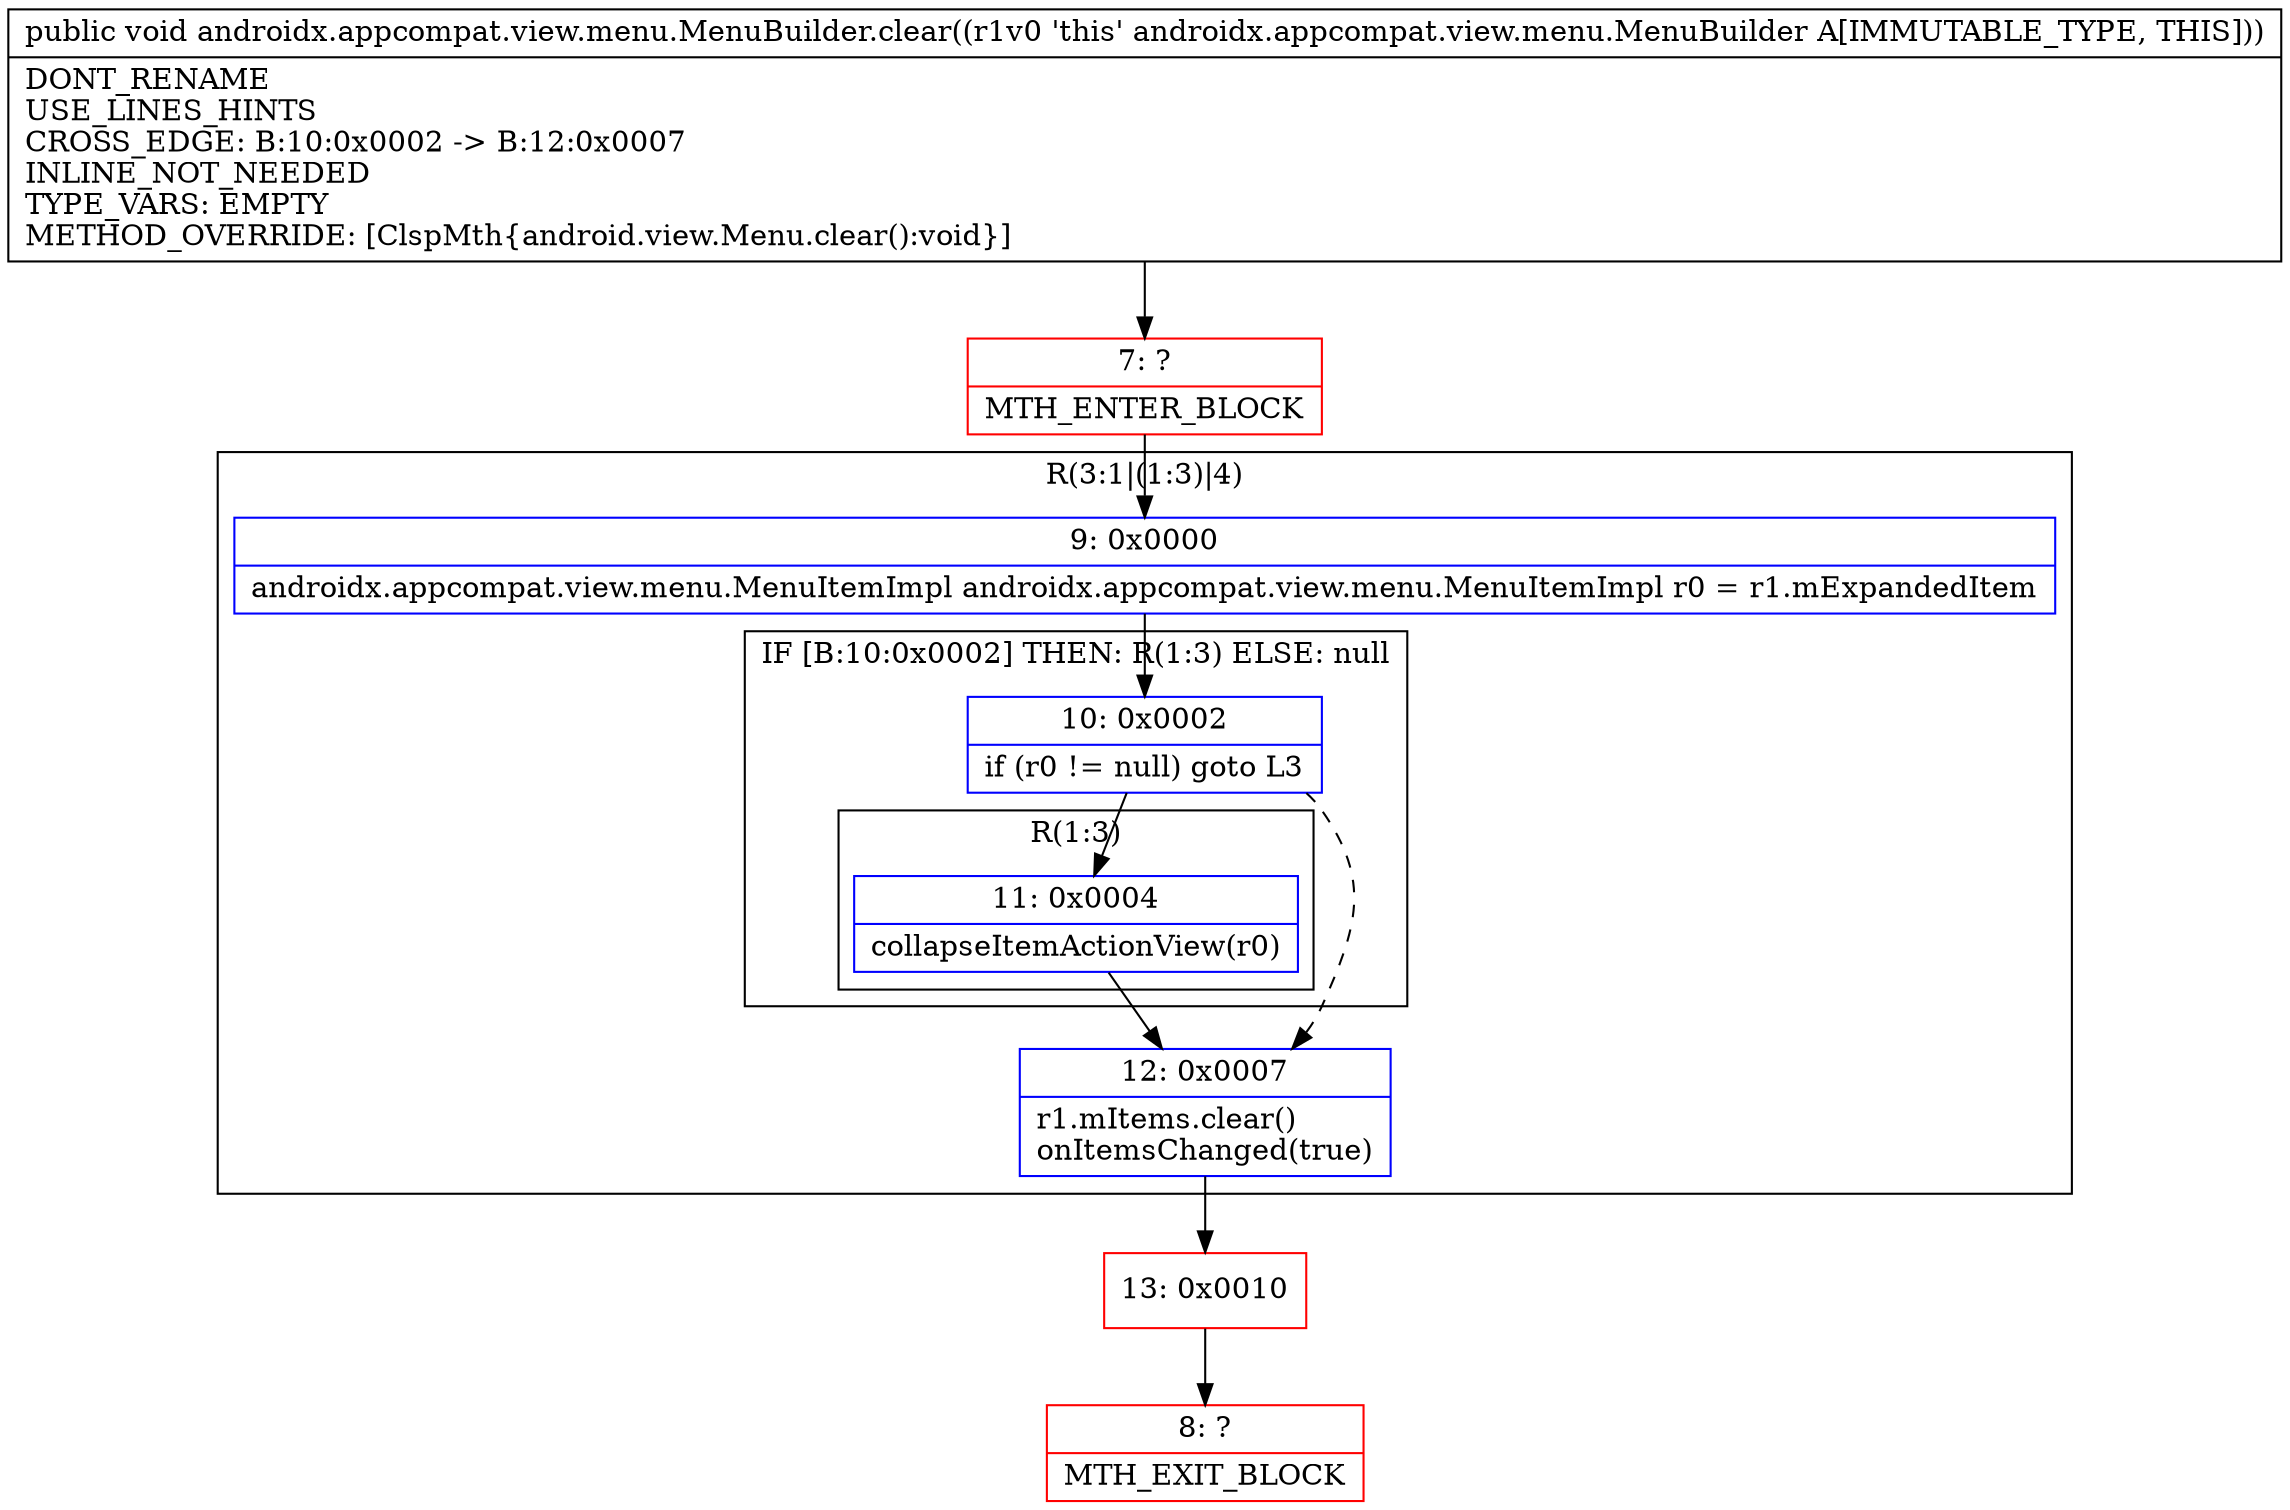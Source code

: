 digraph "CFG forandroidx.appcompat.view.menu.MenuBuilder.clear()V" {
subgraph cluster_Region_1159002100 {
label = "R(3:1|(1:3)|4)";
node [shape=record,color=blue];
Node_9 [shape=record,label="{9\:\ 0x0000|androidx.appcompat.view.menu.MenuItemImpl androidx.appcompat.view.menu.MenuItemImpl r0 = r1.mExpandedItem\l}"];
subgraph cluster_IfRegion_20887240 {
label = "IF [B:10:0x0002] THEN: R(1:3) ELSE: null";
node [shape=record,color=blue];
Node_10 [shape=record,label="{10\:\ 0x0002|if (r0 != null) goto L3\l}"];
subgraph cluster_Region_237971178 {
label = "R(1:3)";
node [shape=record,color=blue];
Node_11 [shape=record,label="{11\:\ 0x0004|collapseItemActionView(r0)\l}"];
}
}
Node_12 [shape=record,label="{12\:\ 0x0007|r1.mItems.clear()\lonItemsChanged(true)\l}"];
}
Node_7 [shape=record,color=red,label="{7\:\ ?|MTH_ENTER_BLOCK\l}"];
Node_13 [shape=record,color=red,label="{13\:\ 0x0010}"];
Node_8 [shape=record,color=red,label="{8\:\ ?|MTH_EXIT_BLOCK\l}"];
MethodNode[shape=record,label="{public void androidx.appcompat.view.menu.MenuBuilder.clear((r1v0 'this' androidx.appcompat.view.menu.MenuBuilder A[IMMUTABLE_TYPE, THIS]))  | DONT_RENAME\lUSE_LINES_HINTS\lCROSS_EDGE: B:10:0x0002 \-\> B:12:0x0007\lINLINE_NOT_NEEDED\lTYPE_VARS: EMPTY\lMETHOD_OVERRIDE: [ClspMth\{android.view.Menu.clear():void\}]\l}"];
MethodNode -> Node_7;Node_9 -> Node_10;
Node_10 -> Node_11;
Node_10 -> Node_12[style=dashed];
Node_11 -> Node_12;
Node_12 -> Node_13;
Node_7 -> Node_9;
Node_13 -> Node_8;
}

